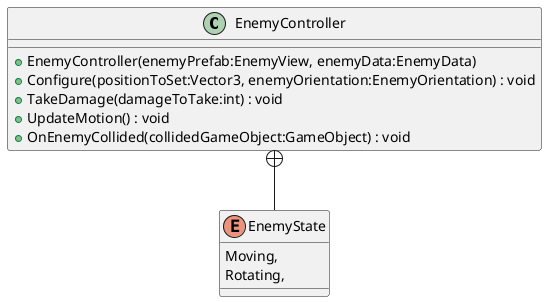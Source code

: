 @startuml
class EnemyController {
    + EnemyController(enemyPrefab:EnemyView, enemyData:EnemyData)
    + Configure(positionToSet:Vector3, enemyOrientation:EnemyOrientation) : void
    + TakeDamage(damageToTake:int) : void
    + UpdateMotion() : void
    + OnEnemyCollided(collidedGameObject:GameObject) : void
}
enum EnemyState {
    Moving,
    Rotating,
}
EnemyController +-- EnemyState
@enduml
